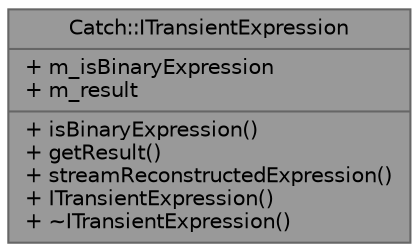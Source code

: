 digraph "Catch::ITransientExpression"
{
 // LATEX_PDF_SIZE
  bgcolor="transparent";
  edge [fontname=Helvetica,fontsize=10,labelfontname=Helvetica,labelfontsize=10];
  node [fontname=Helvetica,fontsize=10,shape=box,height=0.2,width=0.4];
  Node1 [shape=record,label="{Catch::ITransientExpression\n|+ m_isBinaryExpression\l+ m_result\l|+ isBinaryExpression()\l+ getResult()\l+ streamReconstructedExpression()\l+ ITransientExpression()\l+ ~ITransientExpression()\l}",height=0.2,width=0.4,color="gray40", fillcolor="grey60", style="filled", fontcolor="black",tooltip=" "];
}
